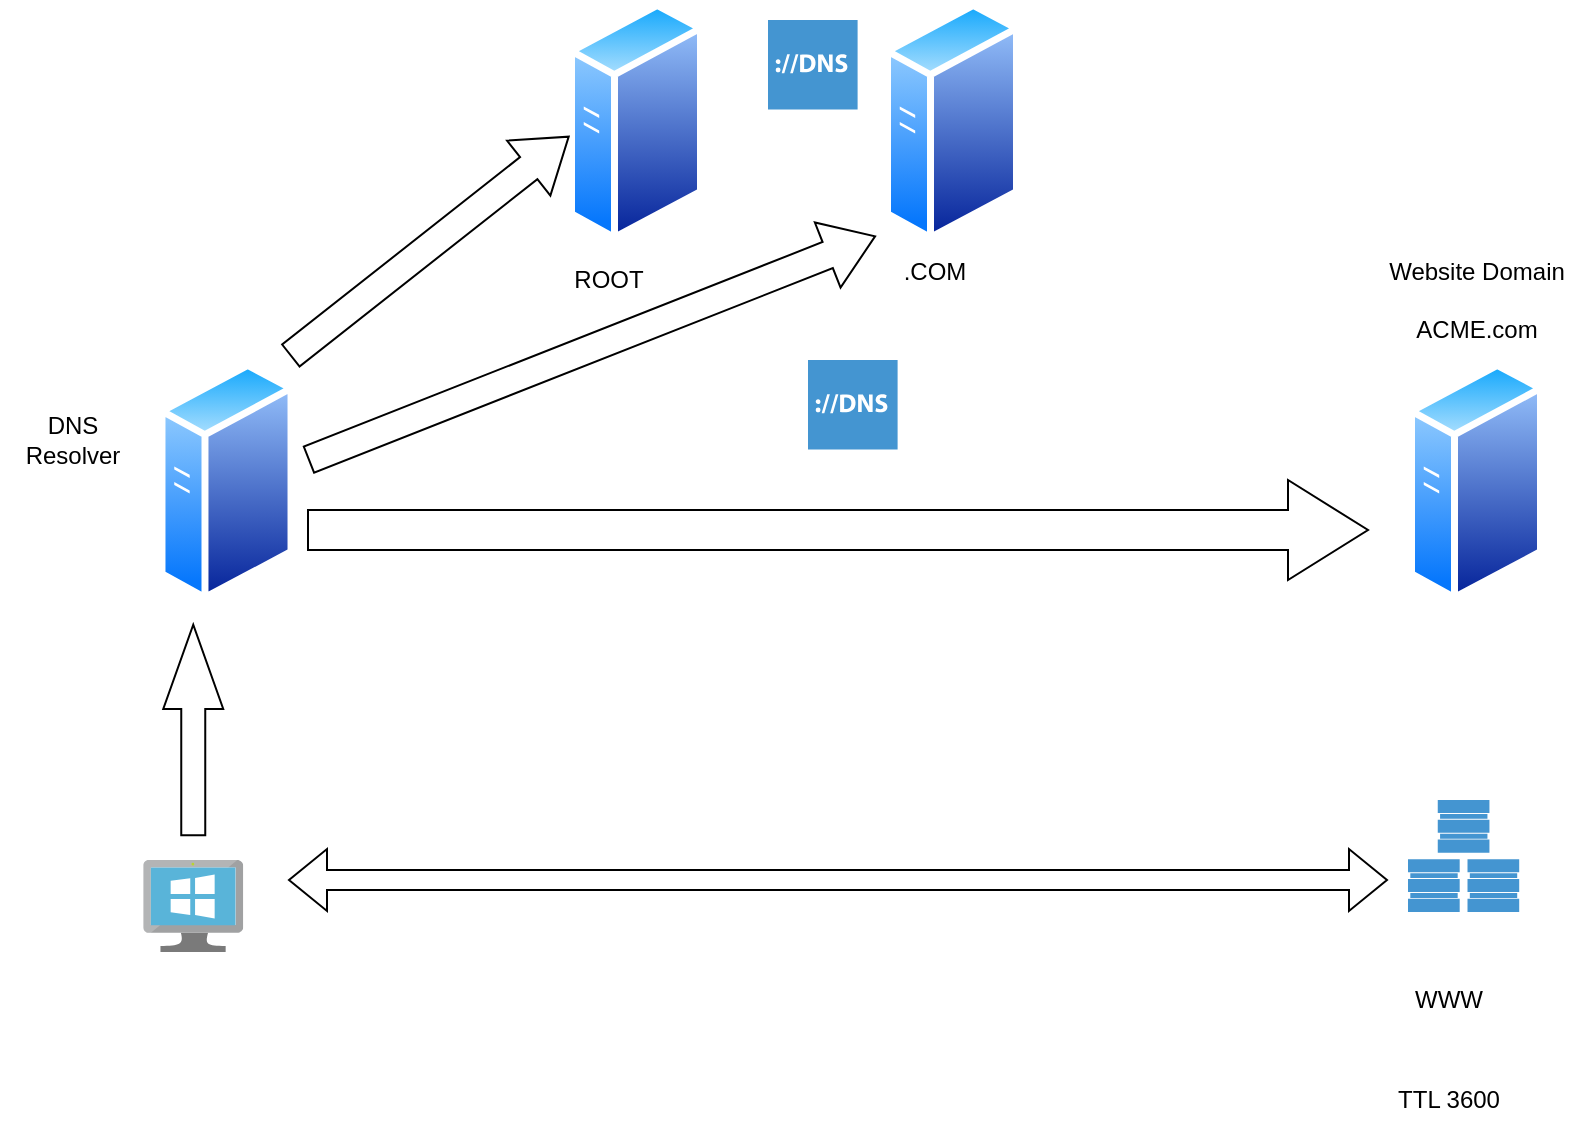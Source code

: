 <mxfile version="20.3.2" type="github">
  <diagram id="ehC7Q29xsQyOZli-dUmP" name="Page-1">
    <mxGraphModel dx="1186" dy="625" grid="1" gridSize="10" guides="1" tooltips="1" connect="1" arrows="1" fold="1" page="1" pageScale="1" pageWidth="850" pageHeight="1100" math="0" shadow="0">
      <root>
        <mxCell id="0" />
        <mxCell id="1" parent="0" />
        <mxCell id="sOEeqQR-f4TSTjAUQe-p-2" value="" style="sketch=0;aspect=fixed;html=1;points=[];align=center;image;fontSize=12;image=img/lib/mscae/VirtualMachineWindows.svg;" vertex="1" parent="1">
          <mxGeometry x="107.63" y="450" width="50" height="46" as="geometry" />
        </mxCell>
        <mxCell id="sOEeqQR-f4TSTjAUQe-p-3" value="" style="aspect=fixed;perimeter=ellipsePerimeter;html=1;align=center;shadow=0;dashed=0;spacingTop=3;image;image=img/lib/active_directory/generic_server.svg;" vertex="1" parent="1">
          <mxGeometry x="115.25" y="200" width="68" height="121.43" as="geometry" />
        </mxCell>
        <mxCell id="sOEeqQR-f4TSTjAUQe-p-5" value="" style="shadow=0;dashed=0;html=1;strokeColor=none;fillColor=#4495D1;labelPosition=center;verticalLabelPosition=bottom;verticalAlign=top;align=center;outlineConnect=0;shape=mxgraph.veeam.dns;" vertex="1" parent="1">
          <mxGeometry x="440" y="200" width="44.8" height="44.8" as="geometry" />
        </mxCell>
        <mxCell id="sOEeqQR-f4TSTjAUQe-p-6" value="" style="aspect=fixed;perimeter=ellipsePerimeter;html=1;align=center;shadow=0;dashed=0;spacingTop=3;image;image=img/lib/active_directory/generic_server.svg;" vertex="1" parent="1">
          <mxGeometry x="320" y="20" width="68" height="121.43" as="geometry" />
        </mxCell>
        <mxCell id="sOEeqQR-f4TSTjAUQe-p-7" value="" style="aspect=fixed;perimeter=ellipsePerimeter;html=1;align=center;shadow=0;dashed=0;spacingTop=3;image;image=img/lib/active_directory/generic_server.svg;" vertex="1" parent="1">
          <mxGeometry x="478" y="20" width="68" height="121.43" as="geometry" />
        </mxCell>
        <mxCell id="sOEeqQR-f4TSTjAUQe-p-8" value="" style="aspect=fixed;perimeter=ellipsePerimeter;html=1;align=center;shadow=0;dashed=0;spacingTop=3;image;image=img/lib/active_directory/generic_server.svg;" vertex="1" parent="1">
          <mxGeometry x="740" y="200" width="68" height="121.43" as="geometry" />
        </mxCell>
        <mxCell id="sOEeqQR-f4TSTjAUQe-p-9" value="DNS &lt;br&gt;Resolver" style="text;html=1;align=center;verticalAlign=middle;resizable=0;points=[];autosize=1;strokeColor=none;fillColor=none;" vertex="1" parent="1">
          <mxGeometry x="36.75" y="220" width="70" height="40" as="geometry" />
        </mxCell>
        <mxCell id="sOEeqQR-f4TSTjAUQe-p-10" value=".COM" style="text;html=1;align=center;verticalAlign=middle;resizable=0;points=[];autosize=1;strokeColor=none;fillColor=none;" vertex="1" parent="1">
          <mxGeometry x="478" y="141.43" width="50" height="30" as="geometry" />
        </mxCell>
        <mxCell id="sOEeqQR-f4TSTjAUQe-p-11" value="ROOT" style="text;html=1;align=center;verticalAlign=middle;resizable=0;points=[];autosize=1;strokeColor=none;fillColor=none;" vertex="1" parent="1">
          <mxGeometry x="310" y="145" width="60" height="30" as="geometry" />
        </mxCell>
        <mxCell id="sOEeqQR-f4TSTjAUQe-p-12" value="Website Domain&lt;br&gt;&lt;br&gt;ACME.com" style="text;html=1;align=center;verticalAlign=middle;resizable=0;points=[];autosize=1;strokeColor=none;fillColor=none;" vertex="1" parent="1">
          <mxGeometry x="719" y="140" width="110" height="60" as="geometry" />
        </mxCell>
        <mxCell id="sOEeqQR-f4TSTjAUQe-p-21" value="" style="html=1;shadow=0;dashed=0;align=center;verticalAlign=middle;shape=mxgraph.arrows2.arrow;dy=0.6;dx=40;notch=0;" vertex="1" parent="1">
          <mxGeometry x="190" y="260" width="530" height="50" as="geometry" />
        </mxCell>
        <mxCell id="sOEeqQR-f4TSTjAUQe-p-23" value="" style="shape=flexArrow;endArrow=classic;html=1;rounded=0;width=14;endSize=8.15;entryX=-0.08;entryY=-0.114;entryDx=0;entryDy=0;entryPerimeter=0;" edge="1" parent="1" target="sOEeqQR-f4TSTjAUQe-p-10">
          <mxGeometry width="50" height="50" relative="1" as="geometry">
            <mxPoint x="190" y="250" as="sourcePoint" />
            <mxPoint x="410" y="170" as="targetPoint" />
          </mxGeometry>
        </mxCell>
        <mxCell id="sOEeqQR-f4TSTjAUQe-p-25" value="" style="shape=flexArrow;endArrow=classic;html=1;rounded=0;width=14;endSize=8.15;entryX=-0.08;entryY=-0.114;entryDx=0;entryDy=0;entryPerimeter=0;exitX=0.967;exitY=-0.016;exitDx=0;exitDy=0;exitPerimeter=0;" edge="1" parent="1" source="sOEeqQR-f4TSTjAUQe-p-3">
          <mxGeometry width="50" height="50" relative="1" as="geometry">
            <mxPoint x="36.75" y="200" as="sourcePoint" />
            <mxPoint x="320.75" y="88.01" as="targetPoint" />
          </mxGeometry>
        </mxCell>
        <mxCell id="sOEeqQR-f4TSTjAUQe-p-27" value="" style="shadow=0;dashed=0;html=1;strokeColor=none;fillColor=#4495D1;labelPosition=center;verticalLabelPosition=bottom;verticalAlign=top;align=center;outlineConnect=0;shape=mxgraph.veeam.dns;" vertex="1" parent="1">
          <mxGeometry x="420" y="30" width="44.8" height="44.8" as="geometry" />
        </mxCell>
        <mxCell id="sOEeqQR-f4TSTjAUQe-p-28" value="" style="shadow=0;dashed=0;html=1;strokeColor=none;fillColor=#4495D1;labelPosition=center;verticalLabelPosition=bottom;verticalAlign=top;align=center;outlineConnect=0;shape=mxgraph.veeam.storage_cluster;" vertex="1" parent="1">
          <mxGeometry x="740" y="420" width="55.6" height="56" as="geometry" />
        </mxCell>
        <mxCell id="sOEeqQR-f4TSTjAUQe-p-39" value="" style="shape=singleArrow;whiteSpace=wrap;html=1;arrowWidth=0.4;arrowSize=0.4;shadow=0;rotation=-90;" vertex="1" parent="1">
          <mxGeometry x="80" y="370" width="105.25" height="30" as="geometry" />
        </mxCell>
        <mxCell id="sOEeqQR-f4TSTjAUQe-p-41" value="" style="shape=flexArrow;endArrow=classic;startArrow=classic;html=1;rounded=0;" edge="1" parent="1">
          <mxGeometry width="100" height="100" relative="1" as="geometry">
            <mxPoint x="180" y="460" as="sourcePoint" />
            <mxPoint x="730" y="460" as="targetPoint" />
          </mxGeometry>
        </mxCell>
        <mxCell id="sOEeqQR-f4TSTjAUQe-p-55" value="WWW" style="text;html=1;align=center;verticalAlign=middle;resizable=0;points=[];autosize=1;strokeColor=none;fillColor=none;" vertex="1" parent="1">
          <mxGeometry x="730" y="505" width="60" height="30" as="geometry" />
        </mxCell>
        <mxCell id="sOEeqQR-f4TSTjAUQe-p-56" value="TTL 3600" style="text;html=1;align=center;verticalAlign=middle;resizable=0;points=[];autosize=1;strokeColor=none;fillColor=none;" vertex="1" parent="1">
          <mxGeometry x="725" y="555" width="70" height="30" as="geometry" />
        </mxCell>
      </root>
    </mxGraphModel>
  </diagram>
</mxfile>
